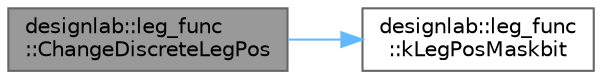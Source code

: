digraph "designlab::leg_func::ChangeDiscreteLegPos"
{
 // LATEX_PDF_SIZE
  bgcolor="transparent";
  edge [fontname=Helvetica,fontsize=10,labelfontname=Helvetica,labelfontsize=10];
  node [fontname=Helvetica,fontsize=10,shape=box,height=0.2,width=0.4];
  rankdir="LR";
  Node1 [id="Node000001",label="designlab::leg_func\l::ChangeDiscreteLegPos",height=0.2,width=0.4,color="gray40", fillcolor="grey60", style="filled", fontcolor="black",tooltip="脚の状態を変更する．引数の値がおかしいならばfalseを出力する．遊脚を表すbitはそのまま"];
  Node1 -> Node2 [id="edge1_Node000001_Node000002",color="steelblue1",style="solid",tooltip=" "];
  Node2 [id="Node000002",label="designlab::leg_func\l::kLegPosMaskbit",height=0.2,width=0.4,color="grey40", fillcolor="white", style="filled",URL="$namespacedesignlab_1_1leg__func.html#a750956a1f23f352888bf57e42780418c",tooltip="脚位置は4bitの下位三桁で管理されるので，そこをマスクする"];
}
